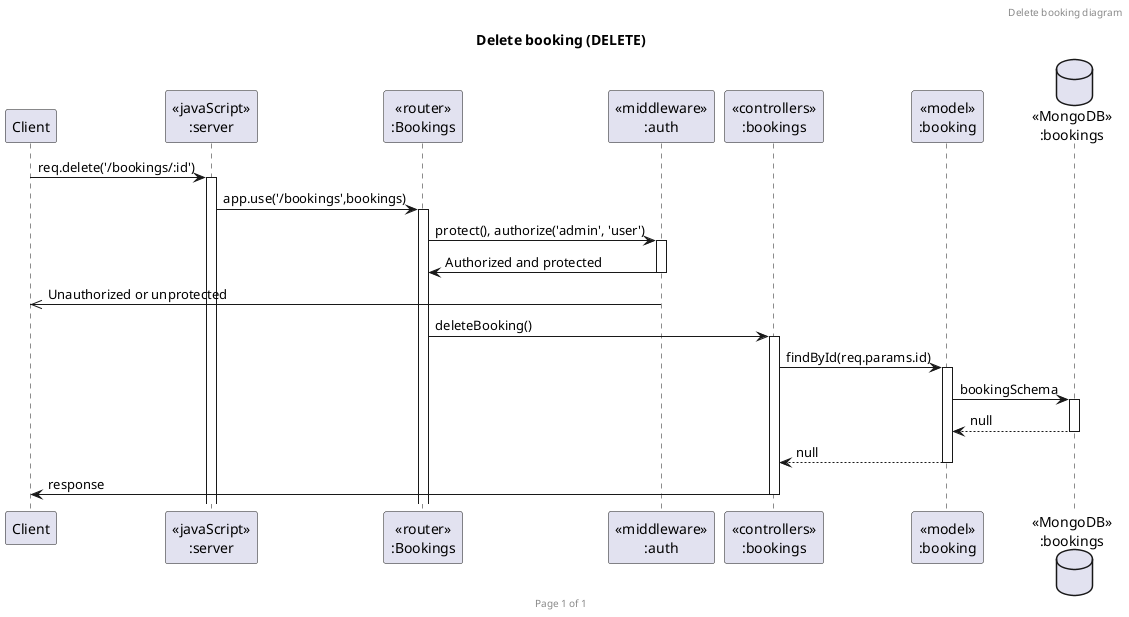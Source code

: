 @startuml Delete booking (DELETE)

header Delete booking diagram
footer Page %page% of %lastpage%
title "Delete booking (DELETE)"

participant "Client" as client
participant "<<javaScript>>\n:server" as server
participant "<<router>>\n:Bookings" as routerBookings
participant "<<middleware>>\n:auth" as middlewareAuth
participant "<<controllers>>\n:bookings" as controllersbookings
participant "<<model>>\n:booking" as modelbooking
database "<<MongoDB>>\n:bookings" as bookingsDatabase

client->server ++:req.delete('/bookings/:id')
server->routerBookings ++:app.use('/bookings',bookings)
routerBookings->middlewareAuth ++: protect(), authorize('admin', 'user')
middlewareAuth->routerBookings --: Authorized and protected
middlewareAuth ->> client --: Unauthorized or unprotected
routerBookings -> controllersbookings ++:deleteBooking()
controllersbookings->modelbooking ++:findById(req.params.id)
modelbooking ->bookingsDatabase ++: bookingSchema
bookingsDatabase --> modelbooking --: null
controllersbookings <-- modelbooking --:null
controllersbookings->client --:response

@enduml
